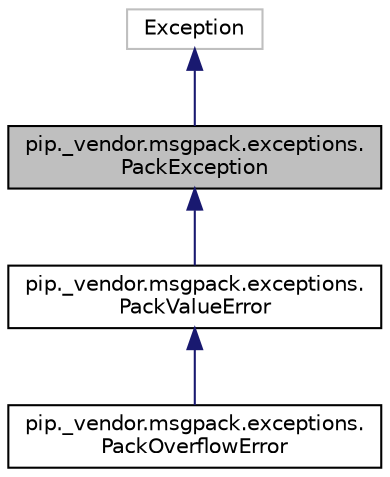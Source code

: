 digraph "pip._vendor.msgpack.exceptions.PackException"
{
  edge [fontname="Helvetica",fontsize="10",labelfontname="Helvetica",labelfontsize="10"];
  node [fontname="Helvetica",fontsize="10",shape=record];
  Node0 [label="pip._vendor.msgpack.exceptions.\lPackException",height=0.2,width=0.4,color="black", fillcolor="grey75", style="filled", fontcolor="black"];
  Node1 -> Node0 [dir="back",color="midnightblue",fontsize="10",style="solid",fontname="Helvetica"];
  Node1 [label="Exception",height=0.2,width=0.4,color="grey75", fillcolor="white", style="filled"];
  Node0 -> Node2 [dir="back",color="midnightblue",fontsize="10",style="solid",fontname="Helvetica"];
  Node2 [label="pip._vendor.msgpack.exceptions.\lPackValueError",height=0.2,width=0.4,color="black", fillcolor="white", style="filled",URL="$classpip_1_1__vendor_1_1msgpack_1_1exceptions_1_1_pack_value_error.html"];
  Node2 -> Node3 [dir="back",color="midnightblue",fontsize="10",style="solid",fontname="Helvetica"];
  Node3 [label="pip._vendor.msgpack.exceptions.\lPackOverflowError",height=0.2,width=0.4,color="black", fillcolor="white", style="filled",URL="$classpip_1_1__vendor_1_1msgpack_1_1exceptions_1_1_pack_overflow_error.html"];
}
